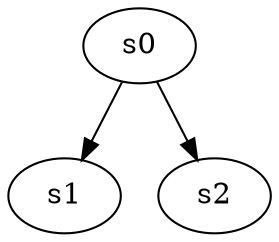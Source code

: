 digraph game_0305_branch_2_2 {
    s0 [name="s0", player=1, target=1];
    s1 [name="s1", player=1];
    s2 [name="s2", player=0, target=1];

    s0 -> s1;
    s0 -> s2;
}
